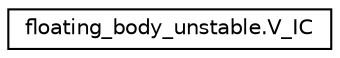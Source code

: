 digraph "Graphical Class Hierarchy"
{
 // LATEX_PDF_SIZE
  edge [fontname="Helvetica",fontsize="10",labelfontname="Helvetica",labelfontsize="10"];
  node [fontname="Helvetica",fontsize="10",shape=record];
  rankdir="LR";
  Node0 [label="floating_body_unstable.V_IC",height=0.2,width=0.4,color="black", fillcolor="white", style="filled",URL="$classfloating__body__unstable_1_1V__IC.html",tooltip=" "];
}
